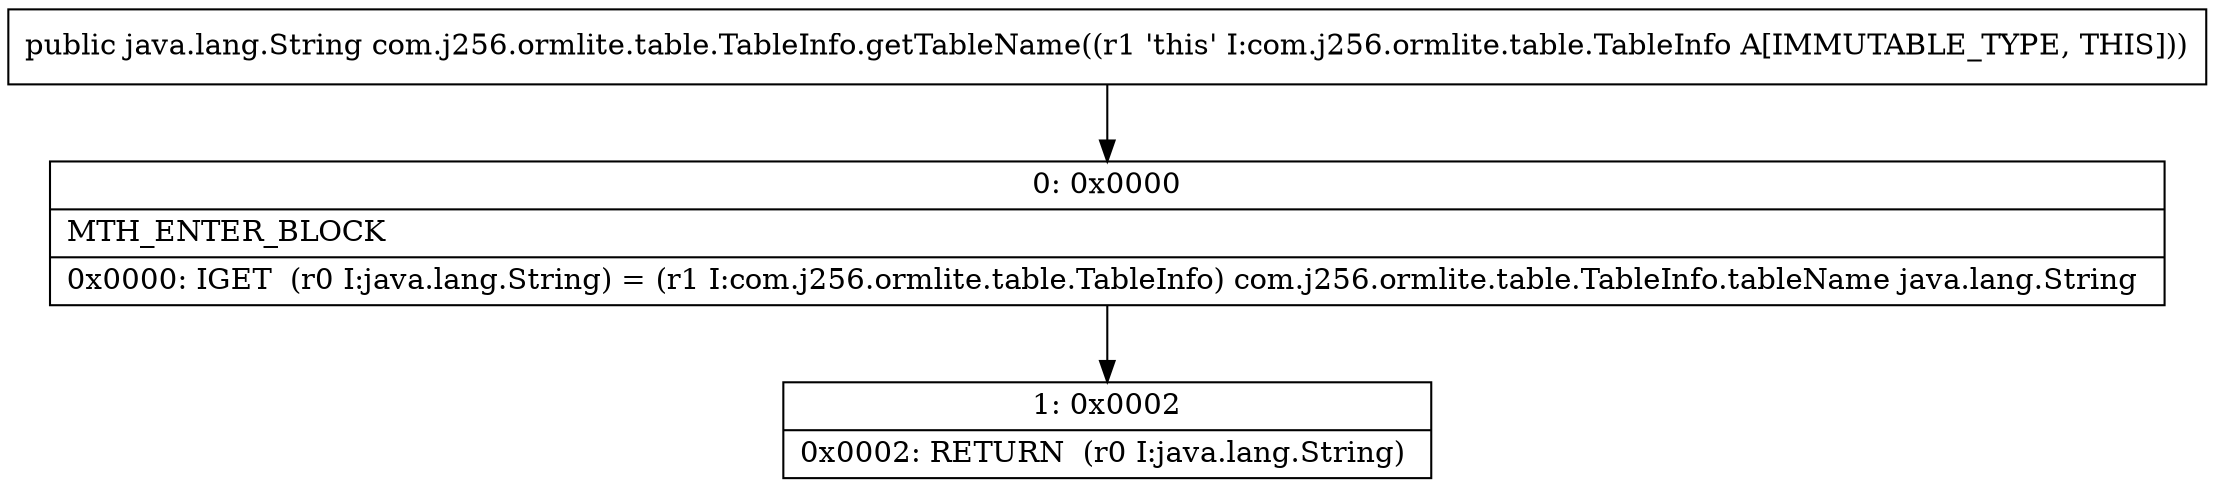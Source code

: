 digraph "CFG forcom.j256.ormlite.table.TableInfo.getTableName()Ljava\/lang\/String;" {
Node_0 [shape=record,label="{0\:\ 0x0000|MTH_ENTER_BLOCK\l|0x0000: IGET  (r0 I:java.lang.String) = (r1 I:com.j256.ormlite.table.TableInfo) com.j256.ormlite.table.TableInfo.tableName java.lang.String \l}"];
Node_1 [shape=record,label="{1\:\ 0x0002|0x0002: RETURN  (r0 I:java.lang.String) \l}"];
MethodNode[shape=record,label="{public java.lang.String com.j256.ormlite.table.TableInfo.getTableName((r1 'this' I:com.j256.ormlite.table.TableInfo A[IMMUTABLE_TYPE, THIS])) }"];
MethodNode -> Node_0;
Node_0 -> Node_1;
}

